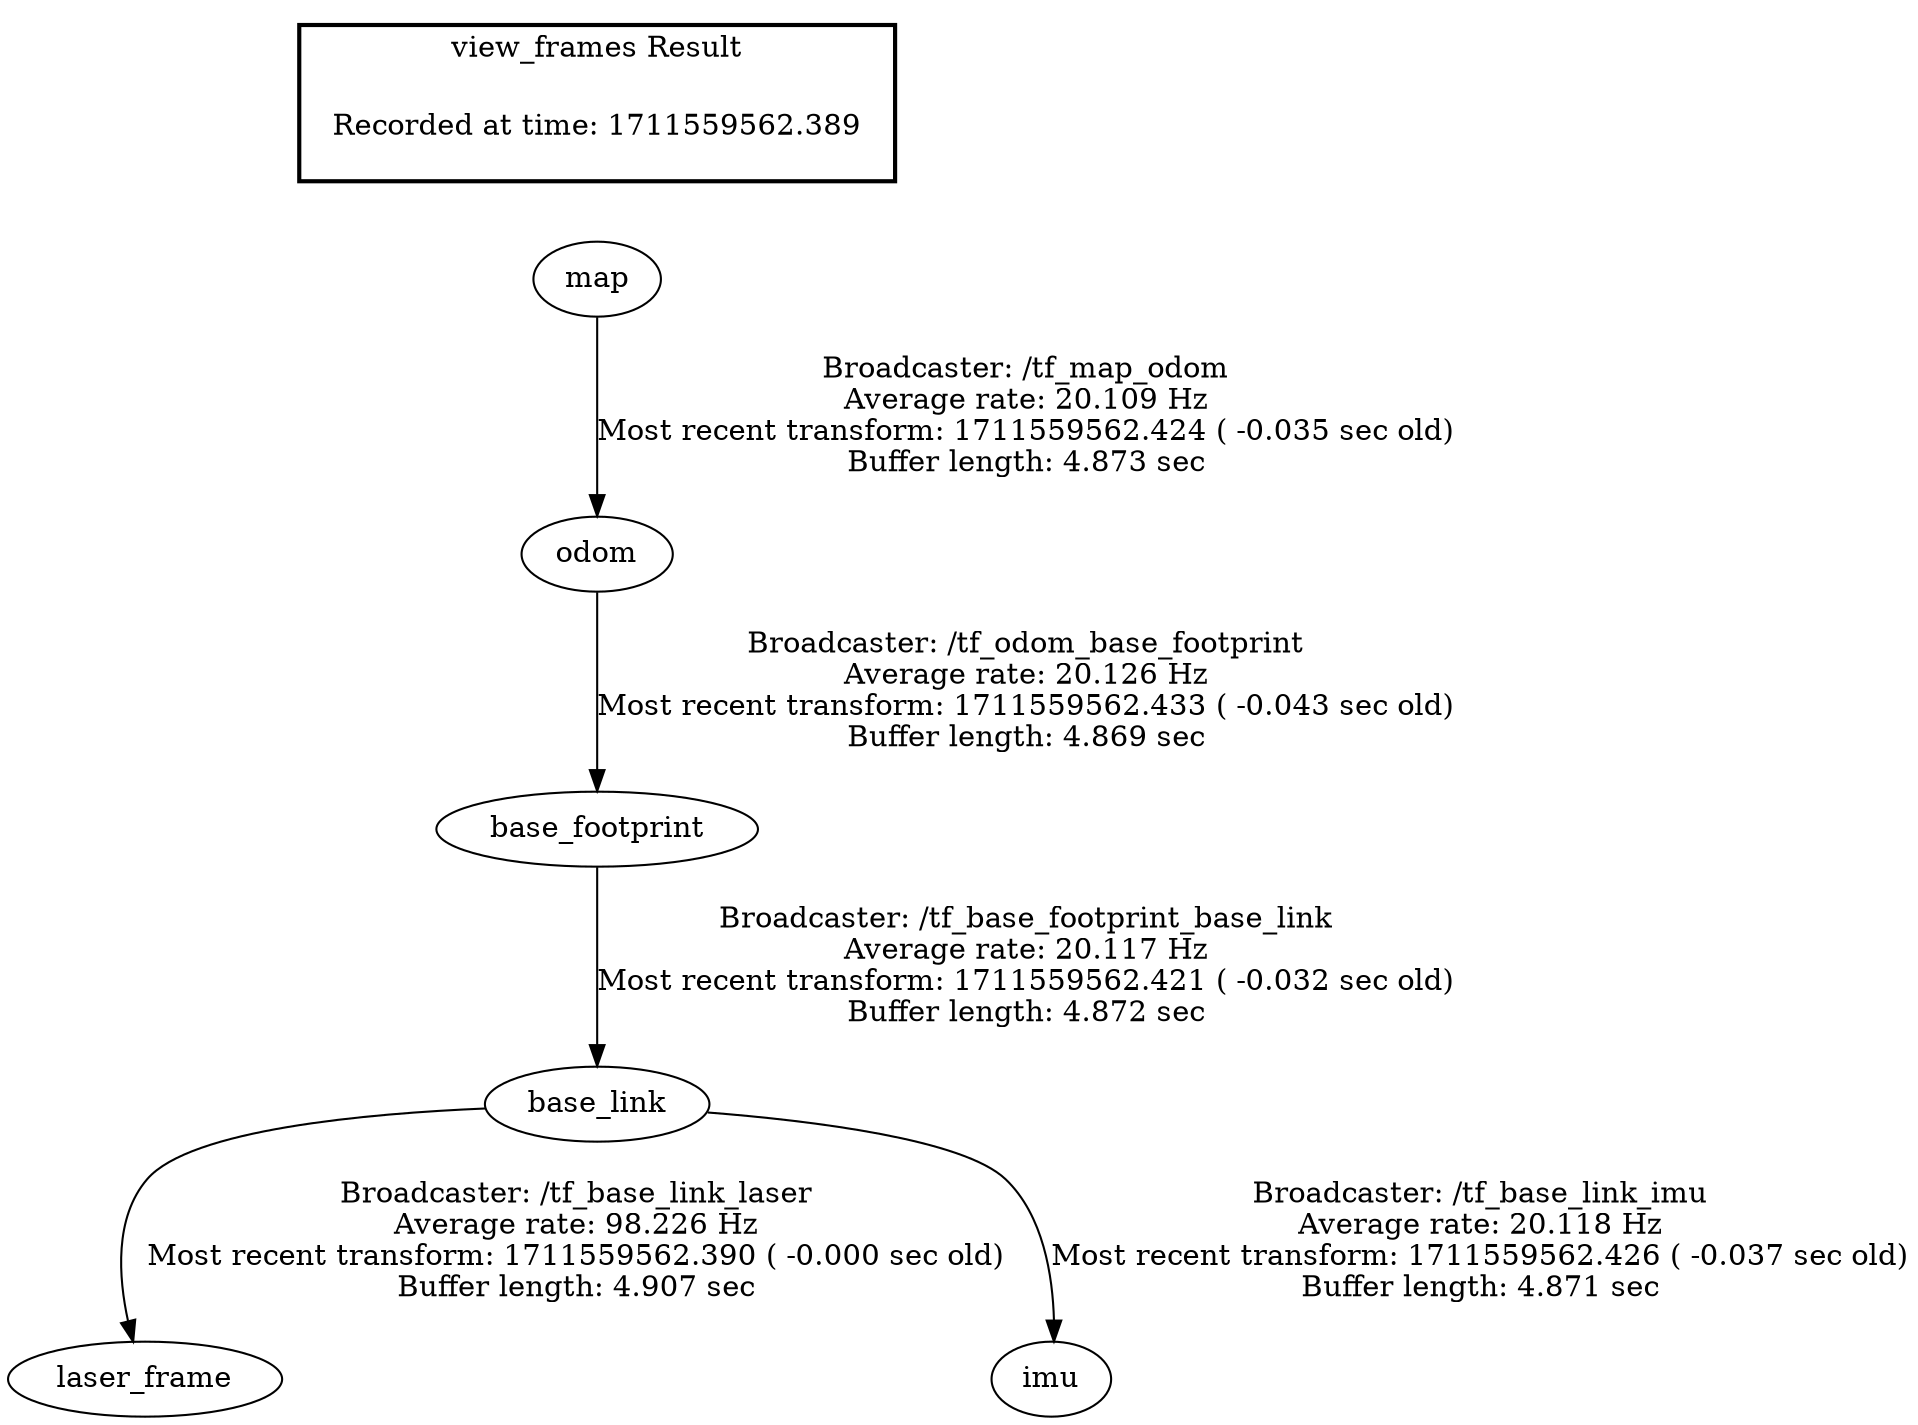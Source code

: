 digraph G {
"base_link" -> "laser_frame"[label="Broadcaster: /tf_base_link_laser\nAverage rate: 98.226 Hz\nMost recent transform: 1711559562.390 ( -0.000 sec old)\nBuffer length: 4.907 sec\n"];
"base_footprint" -> "base_link"[label="Broadcaster: /tf_base_footprint_base_link\nAverage rate: 20.117 Hz\nMost recent transform: 1711559562.421 ( -0.032 sec old)\nBuffer length: 4.872 sec\n"];
"odom" -> "base_footprint"[label="Broadcaster: /tf_odom_base_footprint\nAverage rate: 20.126 Hz\nMost recent transform: 1711559562.433 ( -0.043 sec old)\nBuffer length: 4.869 sec\n"];
"map" -> "odom"[label="Broadcaster: /tf_map_odom\nAverage rate: 20.109 Hz\nMost recent transform: 1711559562.424 ( -0.035 sec old)\nBuffer length: 4.873 sec\n"];
"base_link" -> "imu"[label="Broadcaster: /tf_base_link_imu\nAverage rate: 20.118 Hz\nMost recent transform: 1711559562.426 ( -0.037 sec old)\nBuffer length: 4.871 sec\n"];
edge [style=invis];
 subgraph cluster_legend { style=bold; color=black; label ="view_frames Result";
"Recorded at time: 1711559562.389"[ shape=plaintext ] ;
 }->"map";
}